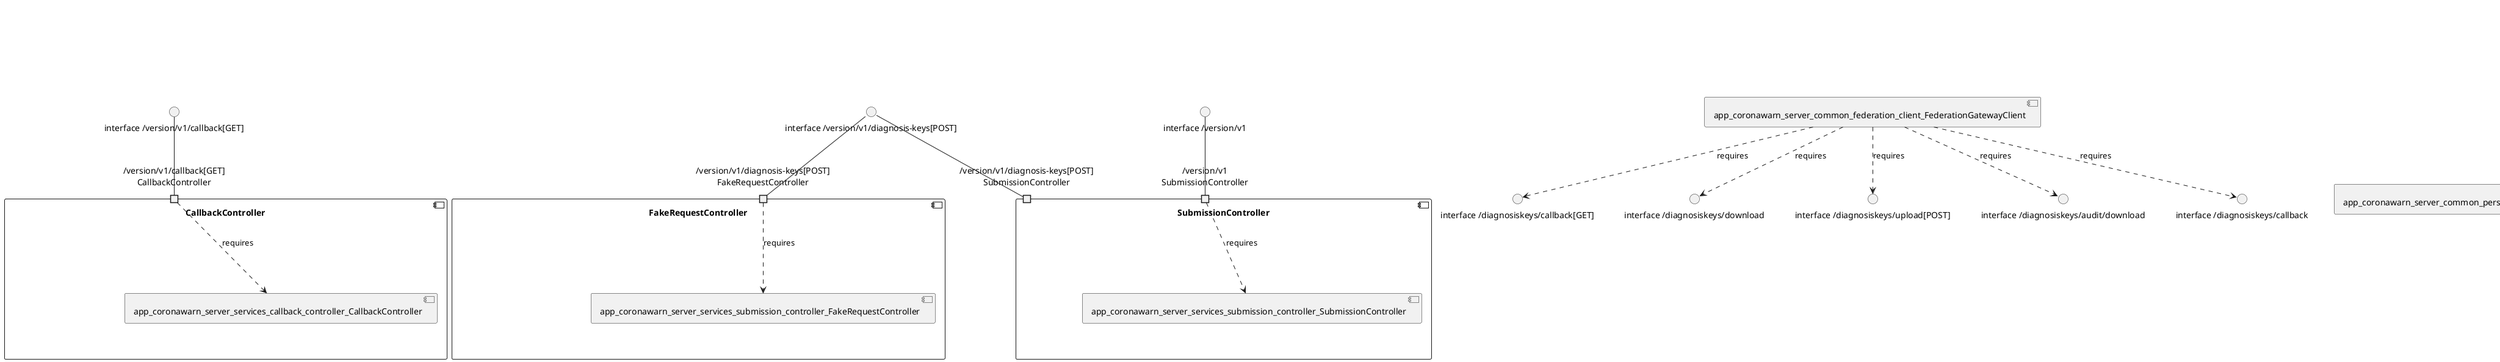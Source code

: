 @startuml
skinparam fixCircleLabelOverlapping true
component "CallbackController\n\n\n\n\n\n" {
[app_coronawarn_server_services_callback_controller_CallbackController]
portin "/version/v1/callback[GET]\nCallbackController"
"/version/v1/callback[GET]\nCallbackController"..>[app_coronawarn_server_services_callback_controller_CallbackController] : requires
}
"interface /version/v1/callback[GET]"--"/version/v1/callback[GET]\nCallbackController"
component "FakeRequestController\n\n\n\n\n\n" {
[app_coronawarn_server_services_submission_controller_FakeRequestController]
portin "/version/v1/diagnosis-keys[POST]\nFakeRequestController"
"/version/v1/diagnosis-keys[POST]\nFakeRequestController"..>[app_coronawarn_server_services_submission_controller_FakeRequestController] : requires
}
"interface /version/v1/diagnosis-keys[POST]"--"/version/v1/diagnosis-keys[POST]\nFakeRequestController"
component "SrsOtpVerifier\n\n\n\n\n\n" {
[app_coronawarn_server_services_submission_verification_SrsOtpVerifier]
}
component "SubmissionController\n\n\n\n\n\n" {
[app_coronawarn_server_services_submission_controller_SubmissionController]
portin "/version/v1\nSubmissionController"
portin "/version/v1/diagnosis-keys[POST]\nSubmissionController"
"/version/v1\nSubmissionController"..>[app_coronawarn_server_services_submission_controller_SubmissionController] : requires
}
"interface /version/v1/diagnosis-keys[POST]"--"/version/v1/diagnosis-keys[POST]\nSubmissionController"
"interface /version/v1"--"/version/v1\nSubmissionController"
component "TanVerifier\n\n\n\n\n\n" {
[app_coronawarn_server_services_submission_verification_TanVerifier]
}
[app_coronawarn_server_common_federation_client_FederationGatewayClient]..>"interface /diagnosiskeys/audit/download" : requires
[app_coronawarn_server_common_federation_client_FederationGatewayClient]..>"interface /diagnosiskeys/callback" : requires
[app_coronawarn_server_common_federation_client_FederationGatewayClient]..>"interface /diagnosiskeys/callback[GET]" : requires
[app_coronawarn_server_common_federation_client_FederationGatewayClient]..>"interface /diagnosiskeys/download" : requires
[app_coronawarn_server_common_federation_client_FederationGatewayClient]..>"interface /diagnosiskeys/upload[POST]" : requires
"interface PagingAndSortingRepository"--[app_coronawarn_server_common_persistence_repository_CheckInProtectedReportsRepository]
"interface PagingAndSortingRepository"--[app_coronawarn_server_common_persistence_repository_DccRevocationEtagRepository]
"interface PagingAndSortingRepository"--[app_coronawarn_server_common_persistence_repository_DccRevocationListRepository]
"interface PagingAndSortingRepository"--[app_coronawarn_server_common_persistence_repository_DiagnosisKeyRepository]
"interface PagingAndSortingRepository"--[app_coronawarn_server_common_persistence_repository_FederationBatchInfoRepository]
"interface PagingAndSortingRepository"--[app_coronawarn_server_common_persistence_repository_FederationUploadKeyRepository]
"interface CrudRepository"--[app_coronawarn_server_common_persistence_repository_LocalStatisticsDownloadRepository]
"interface CrudRepository"--[app_coronawarn_server_common_persistence_repository_StatisticsDownloadRepository]
"interface PagingAndSortingRepository"--[app_coronawarn_server_common_persistence_repository_TraceTimeIntervalWarningRepository]
[app_coronawarn_server_services_distribution_dcc_DccRevocationFeignClient]..>"interface /" : requires
[app_coronawarn_server_services_distribution_dcc_DccRevocationFeignClient]..>"interface /[GET]" : requires
[app_coronawarn_server_services_distribution_dgc_client_DigitalCovidCertificateFeignClient]..>"interface /bnrules" : requires
[app_coronawarn_server_services_distribution_dgc_client_DigitalCovidCertificateFeignClient]..>"interface /bnrules[GET]" : requires
[app_coronawarn_server_services_distribution_dgc_client_DigitalCovidCertificateFeignClient]..>"interface /cclrules" : requires
[app_coronawarn_server_services_distribution_dgc_client_DigitalCovidCertificateFeignClient]..>"interface /cclrules[GET]" : requires
[app_coronawarn_server_services_distribution_dgc_client_DigitalCovidCertificateFeignClient]..>"interface /countrylist[GET]" : requires
[app_coronawarn_server_services_distribution_dgc_client_DigitalCovidCertificateFeignClient]..>"interface /rules" : requires
[app_coronawarn_server_services_distribution_dgc_client_DigitalCovidCertificateFeignClient]..>"interface /rules[GET]" : requires
[app_coronawarn_server_services_distribution_dgc_client_DigitalCovidCertificateFeignClient]..>"interface /valuesets" : requires
[app_coronawarn_server_services_distribution_dgc_client_DigitalCovidCertificateFeignClient]..>"interface /valuesets[GET]" : requires
[app_coronawarn_server_services_distribution_dgc_dsc_DigitalSigningCertificatesFeignClient]..>"interface /trustList/DSC/[GET]" : requires
[app_coronawarn_server_services_submission_verification_SrsVerifyClient]..>"interface /version/v1/srs[POST]" : requires
[app_coronawarn_server_services_submission_verification_VerificationServerClient]..>"interface /version/v1/tan/verify[POST]" : requires

@enduml

